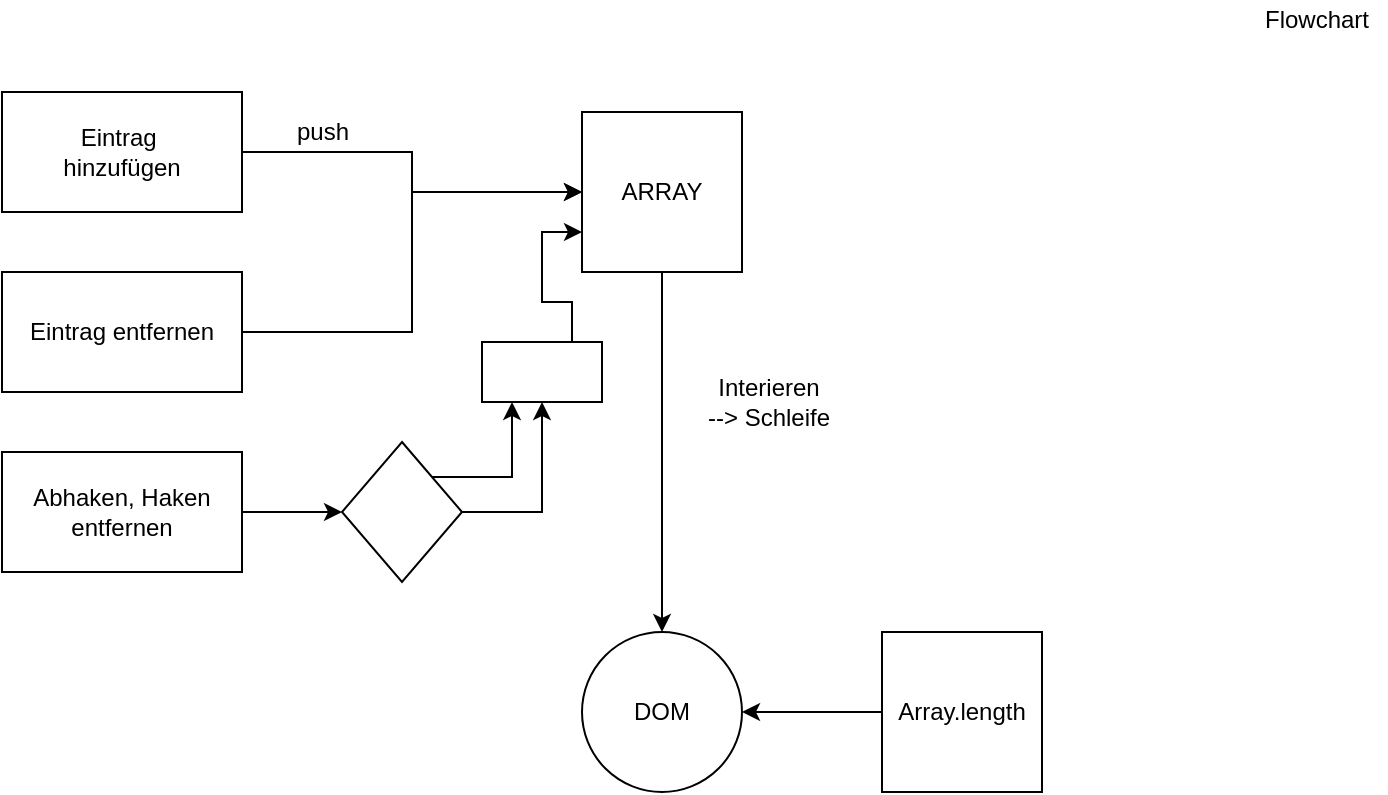 <mxfile version="12.4.8" type="device"><diagram id="-UzH6uYxO8RDSxQUJJpP" name="Page-1"><mxGraphModel dx="1024" dy="604" grid="1" gridSize="10" guides="1" tooltips="1" connect="1" arrows="1" fold="1" page="1" pageScale="1" pageWidth="827" pageHeight="1169" math="0" shadow="0"><root><mxCell id="0"/><mxCell id="1" parent="0"/><mxCell id="9RZrQP91tKEPgsYYFEUa-4" style="edgeStyle=orthogonalEdgeStyle;rounded=0;orthogonalLoop=1;jettySize=auto;html=1;exitX=0.5;exitY=1;exitDx=0;exitDy=0;" parent="1" source="9RZrQP91tKEPgsYYFEUa-1" target="9RZrQP91tKEPgsYYFEUa-2" edge="1"><mxGeometry relative="1" as="geometry"/></mxCell><mxCell id="9RZrQP91tKEPgsYYFEUa-1" value="ARRAY" style="whiteSpace=wrap;html=1;aspect=fixed;" parent="1" vertex="1"><mxGeometry x="320" y="150" width="80" height="80" as="geometry"/></mxCell><mxCell id="9RZrQP91tKEPgsYYFEUa-2" value="DOM" style="ellipse;whiteSpace=wrap;html=1;aspect=fixed;" parent="1" vertex="1"><mxGeometry x="320" y="410" width="80" height="80" as="geometry"/></mxCell><mxCell id="9RZrQP91tKEPgsYYFEUa-5" value="Interieren&lt;br&gt;--&amp;gt; Schleife" style="text;html=1;align=center;verticalAlign=middle;resizable=0;points=[];;autosize=1;" parent="1" vertex="1"><mxGeometry x="373" y="280" width="80" height="30" as="geometry"/></mxCell><mxCell id="9RZrQP91tKEPgsYYFEUa-7" style="edgeStyle=orthogonalEdgeStyle;rounded=0;orthogonalLoop=1;jettySize=auto;html=1;exitX=1;exitY=0.5;exitDx=0;exitDy=0;entryX=0;entryY=0.5;entryDx=0;entryDy=0;" parent="1" source="9RZrQP91tKEPgsYYFEUa-6" target="9RZrQP91tKEPgsYYFEUa-1" edge="1"><mxGeometry relative="1" as="geometry"/></mxCell><mxCell id="9RZrQP91tKEPgsYYFEUa-6" value="Eintrag&amp;nbsp;&lt;br&gt;hinzufügen" style="rounded=0;whiteSpace=wrap;html=1;" parent="1" vertex="1"><mxGeometry x="30" y="140" width="120" height="60" as="geometry"/></mxCell><mxCell id="9RZrQP91tKEPgsYYFEUa-8" value="push" style="text;html=1;align=center;verticalAlign=middle;resizable=0;points=[];;autosize=1;" parent="1" vertex="1"><mxGeometry x="170" y="150" width="40" height="20" as="geometry"/></mxCell><mxCell id="9RZrQP91tKEPgsYYFEUa-10" style="edgeStyle=orthogonalEdgeStyle;rounded=0;orthogonalLoop=1;jettySize=auto;html=1;exitX=1;exitY=0.5;exitDx=0;exitDy=0;entryX=0;entryY=0.5;entryDx=0;entryDy=0;" parent="1" source="9RZrQP91tKEPgsYYFEUa-9" target="9RZrQP91tKEPgsYYFEUa-1" edge="1"><mxGeometry relative="1" as="geometry"/></mxCell><mxCell id="9RZrQP91tKEPgsYYFEUa-9" value="Eintrag entfernen" style="rounded=0;whiteSpace=wrap;html=1;" parent="1" vertex="1"><mxGeometry x="30" y="230" width="120" height="60" as="geometry"/></mxCell><mxCell id="9RZrQP91tKEPgsYYFEUa-11" value="Flowchart" style="text;html=1;align=center;verticalAlign=middle;resizable=0;points=[];;autosize=1;" parent="1" vertex="1"><mxGeometry x="652" y="94" width="70" height="20" as="geometry"/></mxCell><mxCell id="9RZrQP91tKEPgsYYFEUa-12" value="Abhaken, Haken entfernen" style="rounded=0;whiteSpace=wrap;html=1;" parent="1" vertex="1"><mxGeometry x="30" y="320" width="120" height="60" as="geometry"/></mxCell><mxCell id="9RZrQP91tKEPgsYYFEUa-22" style="edgeStyle=orthogonalEdgeStyle;rounded=0;orthogonalLoop=1;jettySize=auto;html=1;exitX=1;exitY=0;exitDx=0;exitDy=0;entryX=0.25;entryY=1;entryDx=0;entryDy=0;" parent="1" source="9RZrQP91tKEPgsYYFEUa-15" target="9RZrQP91tKEPgsYYFEUa-18" edge="1"><mxGeometry relative="1" as="geometry"/></mxCell><mxCell id="9RZrQP91tKEPgsYYFEUa-15" value="" style="rhombus;whiteSpace=wrap;html=1;" parent="1" vertex="1"><mxGeometry x="200" y="315" width="60" height="70" as="geometry"/></mxCell><mxCell id="9RZrQP91tKEPgsYYFEUa-16" style="edgeStyle=orthogonalEdgeStyle;rounded=0;orthogonalLoop=1;jettySize=auto;html=1;exitX=1;exitY=0.5;exitDx=0;exitDy=0;entryX=0;entryY=0.5;entryDx=0;entryDy=0;" parent="1" source="9RZrQP91tKEPgsYYFEUa-12" target="9RZrQP91tKEPgsYYFEUa-15" edge="1"><mxGeometry relative="1" as="geometry"><mxPoint x="150" y="350" as="sourcePoint"/><mxPoint x="320" y="190" as="targetPoint"/></mxGeometry></mxCell><mxCell id="9RZrQP91tKEPgsYYFEUa-21" style="edgeStyle=orthogonalEdgeStyle;rounded=0;orthogonalLoop=1;jettySize=auto;html=1;exitX=0.75;exitY=0;exitDx=0;exitDy=0;entryX=0;entryY=0.75;entryDx=0;entryDy=0;" parent="1" source="9RZrQP91tKEPgsYYFEUa-18" target="9RZrQP91tKEPgsYYFEUa-1" edge="1"><mxGeometry relative="1" as="geometry"/></mxCell><mxCell id="9RZrQP91tKEPgsYYFEUa-18" value="" style="rounded=0;whiteSpace=wrap;html=1;" parent="1" vertex="1"><mxGeometry x="270" y="265" width="60" height="30" as="geometry"/></mxCell><mxCell id="9RZrQP91tKEPgsYYFEUa-19" style="edgeStyle=orthogonalEdgeStyle;rounded=0;orthogonalLoop=1;jettySize=auto;html=1;exitX=1;exitY=0.5;exitDx=0;exitDy=0;entryX=0.5;entryY=1;entryDx=0;entryDy=0;" parent="1" source="9RZrQP91tKEPgsYYFEUa-15" target="9RZrQP91tKEPgsYYFEUa-18" edge="1"><mxGeometry relative="1" as="geometry"><mxPoint x="260" y="345" as="sourcePoint"/><mxPoint x="320" y="190" as="targetPoint"/></mxGeometry></mxCell><mxCell id="9RZrQP91tKEPgsYYFEUa-26" style="edgeStyle=orthogonalEdgeStyle;rounded=0;orthogonalLoop=1;jettySize=auto;html=1;exitX=0;exitY=0.5;exitDx=0;exitDy=0;entryX=1;entryY=0.5;entryDx=0;entryDy=0;" parent="1" source="9RZrQP91tKEPgsYYFEUa-24" target="9RZrQP91tKEPgsYYFEUa-2" edge="1"><mxGeometry relative="1" as="geometry"/></mxCell><mxCell id="9RZrQP91tKEPgsYYFEUa-24" value="Array.length" style="whiteSpace=wrap;html=1;aspect=fixed;" parent="1" vertex="1"><mxGeometry x="470" y="410" width="80" height="80" as="geometry"/></mxCell></root></mxGraphModel></diagram></mxfile>